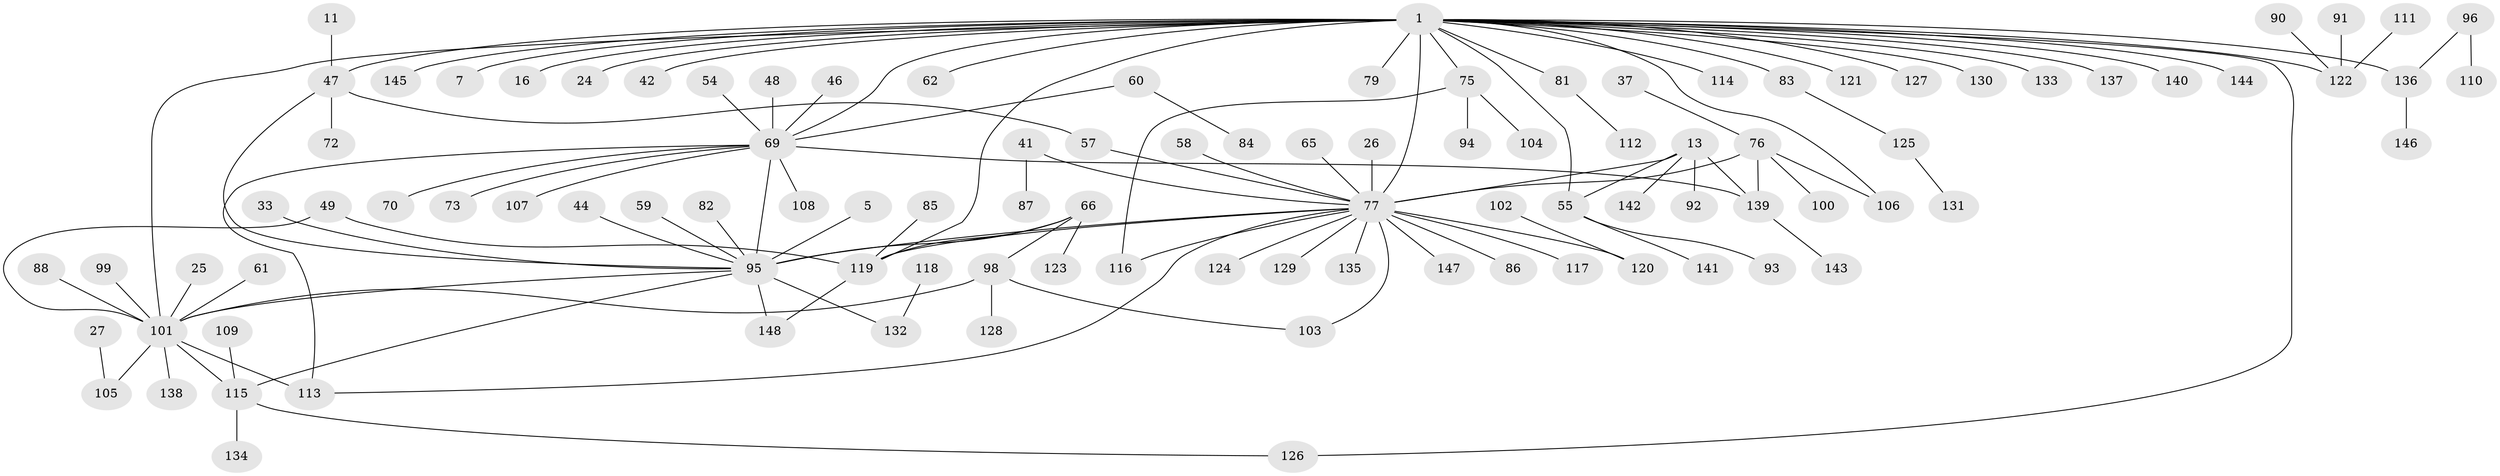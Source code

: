 // original degree distribution, {42: 0.006756756756756757, 11: 0.013513513513513514, 14: 0.013513513513513514, 1: 0.5135135135135135, 3: 0.13513513513513514, 4: 0.06756756756756757, 7: 0.013513513513513514, 2: 0.19594594594594594, 6: 0.013513513513513514, 5: 0.02027027027027027, 13: 0.006756756756756757}
// Generated by graph-tools (version 1.1) at 2025/51/03/04/25 21:51:51]
// undirected, 103 vertices, 121 edges
graph export_dot {
graph [start="1"]
  node [color=gray90,style=filled];
  1;
  5;
  7;
  11;
  13;
  16;
  24;
  25;
  26;
  27;
  33;
  37;
  41;
  42;
  44;
  46;
  47 [super="+23+20"];
  48;
  49;
  54;
  55;
  57;
  58;
  59;
  60;
  61;
  62;
  65;
  66;
  69 [super="+40+28"];
  70;
  72;
  73;
  75;
  76 [super="+35"];
  77 [super="+39+22"];
  79;
  81;
  82;
  83;
  84;
  85;
  86;
  87;
  88 [super="+12"];
  90;
  91;
  92;
  93;
  94;
  95 [super="+14+32"];
  96;
  98;
  99;
  100;
  101 [super="+80+3"];
  102;
  103;
  104;
  105 [super="+89"];
  106 [super="+30+52"];
  107;
  108;
  109;
  110;
  111;
  112;
  113 [super="+78+68+43"];
  114;
  115 [super="+97"];
  116;
  117;
  118;
  119 [super="+74+67"];
  120 [super="+21"];
  121;
  122 [super="+36+50+56"];
  123;
  124;
  125;
  126 [super="+53"];
  127;
  128;
  129;
  130;
  131;
  132 [super="+34"];
  133 [super="+45"];
  134;
  135;
  136 [super="+29"];
  137;
  138;
  139 [super="+63"];
  140;
  141;
  142;
  143;
  144;
  145;
  146;
  147 [super="+51"];
  148;
  1 -- 7;
  1 -- 16;
  1 -- 24;
  1 -- 42;
  1 -- 47 [weight=2];
  1 -- 55;
  1 -- 62;
  1 -- 69 [weight=3];
  1 -- 75;
  1 -- 77 [weight=5];
  1 -- 79;
  1 -- 81;
  1 -- 83;
  1 -- 114;
  1 -- 119 [weight=3];
  1 -- 121;
  1 -- 127;
  1 -- 130;
  1 -- 136 [weight=2];
  1 -- 137;
  1 -- 140;
  1 -- 144;
  1 -- 145;
  1 -- 126;
  1 -- 101 [weight=2];
  1 -- 122;
  1 -- 133;
  1 -- 106;
  5 -- 95;
  11 -- 47;
  13 -- 55;
  13 -- 92;
  13 -- 139 [weight=2];
  13 -- 142;
  13 -- 77 [weight=2];
  25 -- 101;
  26 -- 77;
  27 -- 105;
  33 -- 95;
  37 -- 76;
  41 -- 87;
  41 -- 77 [weight=2];
  44 -- 95;
  46 -- 69;
  47 -- 57;
  47 -- 72;
  47 -- 95;
  48 -- 69;
  49 -- 119;
  49 -- 101;
  54 -- 69;
  55 -- 93;
  55 -- 141;
  57 -- 77;
  58 -- 77;
  59 -- 95;
  60 -- 84;
  60 -- 69;
  61 -- 101;
  65 -- 77;
  66 -- 98;
  66 -- 123;
  66 -- 119;
  66 -- 95;
  69 -- 70;
  69 -- 73;
  69 -- 139;
  69 -- 107;
  69 -- 108;
  69 -- 95 [weight=2];
  69 -- 113;
  75 -- 94;
  75 -- 104;
  75 -- 116;
  76 -- 100;
  76 -- 139;
  76 -- 106;
  76 -- 77 [weight=2];
  77 -- 129;
  77 -- 135;
  77 -- 86;
  77 -- 95 [weight=3];
  77 -- 103;
  77 -- 113;
  77 -- 116;
  77 -- 117;
  77 -- 119;
  77 -- 120;
  77 -- 124;
  77 -- 147;
  81 -- 112;
  82 -- 95;
  83 -- 125;
  85 -- 119;
  88 -- 101;
  90 -- 122;
  91 -- 122;
  95 -- 132;
  95 -- 101;
  95 -- 115;
  95 -- 148;
  96 -- 110;
  96 -- 136;
  98 -- 101;
  98 -- 103;
  98 -- 128;
  99 -- 101;
  101 -- 105 [weight=3];
  101 -- 138;
  101 -- 113;
  101 -- 115 [weight=2];
  102 -- 120;
  109 -- 115;
  111 -- 122;
  115 -- 134;
  115 -- 126;
  118 -- 132;
  119 -- 148;
  125 -- 131;
  136 -- 146;
  139 -- 143;
}
